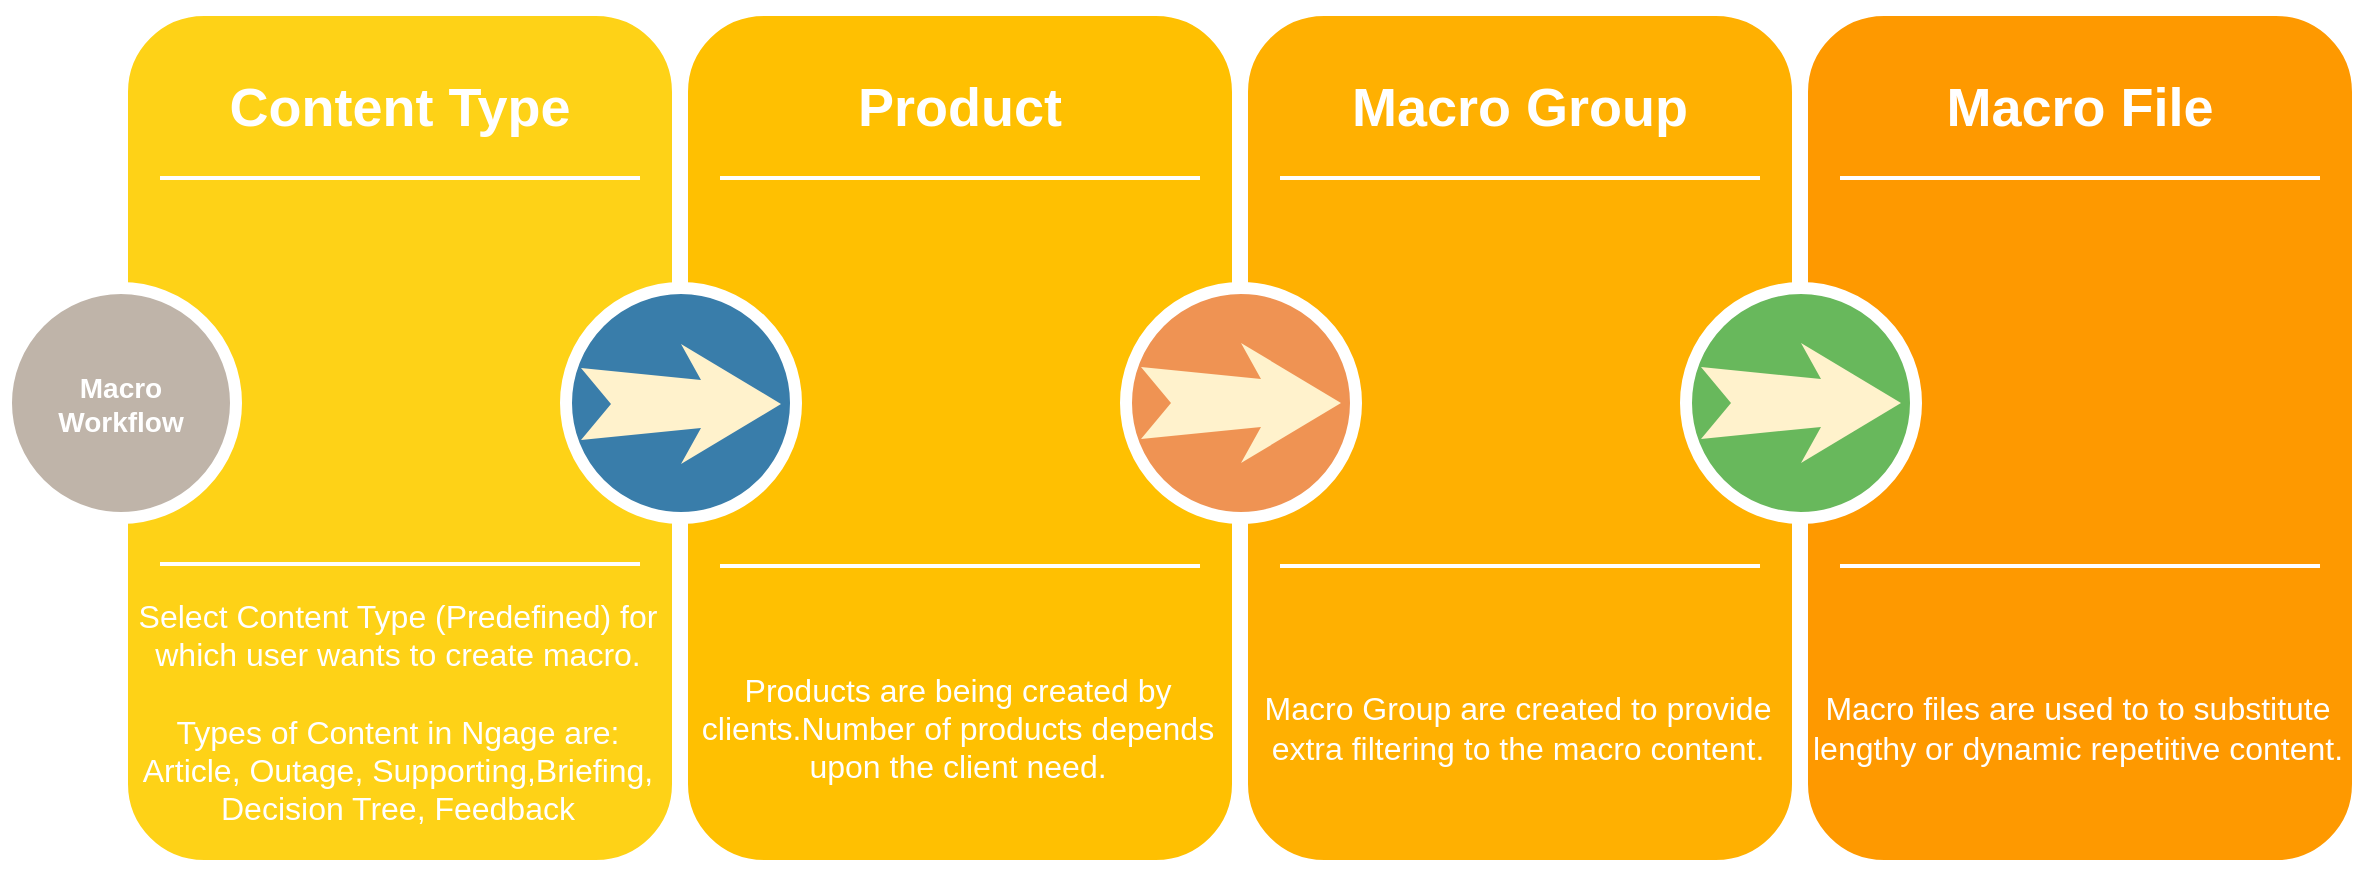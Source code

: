 <mxfile version="12.6.1" type="github" pages="5">
  <diagram name="Page-1" id="12e1b939-464a-85fe-373e-61e167be1490">
    <mxGraphModel dx="2776" dy="1258" grid="1" gridSize="10" guides="1" tooltips="1" connect="1" arrows="1" fold="1" page="1" pageScale="1.5" pageWidth="100" pageHeight="100" background="#ffffff" math="0" shadow="0">
      <root>
        <mxCell id="0"/>
        <mxCell id="1" parent="0"/>
        <mxCell id="60da8b9f42644d3a-2" value="" style="whiteSpace=wrap;html=1;rounded=1;shadow=0;strokeWidth=8;fontSize=20;align=center;fillColor=#FED217;strokeColor=#FFFFFF;" parent="1" vertex="1">
          <mxGeometry x="316" y="405" width="280" height="430" as="geometry"/>
        </mxCell>
        <mxCell id="60da8b9f42644d3a-3" value="Content Type" style="text;html=1;strokeColor=none;fillColor=none;align=center;verticalAlign=middle;whiteSpace=wrap;rounded=0;shadow=0;fontSize=27;fontColor=#FFFFFF;fontStyle=1" parent="1" vertex="1">
          <mxGeometry x="316" y="425" width="280" height="60" as="geometry"/>
        </mxCell>
        <mxCell id="60da8b9f42644d3a-4" value="&lt;div style=&quot;font-size: 16px&quot;&gt;&lt;font style=&quot;font-size: 16px&quot;&gt;Select Content Type (Predefined) for&lt;/font&gt;&lt;/div&gt;&lt;div style=&quot;font-size: 16px&quot;&gt;&lt;font style=&quot;font-size: 16px&quot;&gt; which user wants to create macro.&lt;/font&gt;&lt;/div&gt;&lt;div style=&quot;font-size: 16px&quot;&gt;&lt;font style=&quot;font-size: 16px&quot;&gt;&lt;br&gt;&lt;/font&gt;&lt;/div&gt;&lt;div style=&quot;font-size: 16px&quot;&gt;&lt;font style=&quot;font-size: 16px&quot;&gt;Types of Content in Ngage are:&lt;br&gt;&lt;/font&gt;&lt;/div&gt;&lt;div style=&quot;font-size: 16px&quot;&gt;&lt;font style=&quot;font-size: 16px&quot;&gt;Article, Outage, Supporting,Briefing, Decision Tree, Feedback&lt;br&gt;&lt;/font&gt; &lt;/div&gt;" style="text;html=1;strokeColor=none;fillColor=none;align=center;verticalAlign=middle;whiteSpace=wrap;rounded=0;shadow=0;fontSize=14;fontColor=#FFFFFF;" parent="1" vertex="1">
          <mxGeometry x="320" y="684" width="270" height="146" as="geometry"/>
        </mxCell>
        <mxCell id="60da8b9f42644d3a-6" value="" style="line;strokeWidth=2;html=1;rounded=0;shadow=0;fontSize=27;align=center;fillColor=none;strokeColor=#FFFFFF;" parent="1" vertex="1">
          <mxGeometry x="336" y="485" width="240" height="10" as="geometry"/>
        </mxCell>
        <mxCell id="60da8b9f42644d3a-7" value="" style="line;strokeWidth=2;html=1;rounded=0;shadow=0;fontSize=27;align=center;fillColor=none;strokeColor=#FFFFFF;" parent="1" vertex="1">
          <mxGeometry x="336" y="678" width="240" height="10" as="geometry"/>
        </mxCell>
        <mxCell id="60da8b9f42644d3a-8" value="&lt;div&gt;&lt;b&gt;Macro&lt;/b&gt;&lt;/div&gt;&lt;div&gt;&lt;b&gt;Workflow&lt;br&gt;&lt;/b&gt;&lt;/div&gt;" style="ellipse;whiteSpace=wrap;html=1;rounded=0;shadow=0;strokeWidth=6;fontSize=14;align=center;fillColor=#BFB4A9;strokeColor=#FFFFFF;fontColor=#FFFFFF;" parent="1" vertex="1">
          <mxGeometry x="259" y="545" width="115" height="115" as="geometry"/>
        </mxCell>
        <mxCell id="60da8b9f42644d3a-17" value="" style="whiteSpace=wrap;html=1;rounded=1;shadow=0;strokeWidth=8;fontSize=20;align=center;fillColor=#FFC001;strokeColor=#FFFFFF;" parent="1" vertex="1">
          <mxGeometry x="596" y="405" width="280" height="430" as="geometry"/>
        </mxCell>
        <mxCell id="60da8b9f42644d3a-18" value="Product" style="text;html=1;strokeColor=none;fillColor=none;align=center;verticalAlign=middle;whiteSpace=wrap;rounded=0;shadow=0;fontSize=27;fontColor=#FFFFFF;fontStyle=1" parent="1" vertex="1">
          <mxGeometry x="596" y="425" width="280" height="60" as="geometry"/>
        </mxCell>
        <mxCell id="60da8b9f42644d3a-19" value="&lt;div style=&quot;font-size: 16px&quot;&gt;&lt;font style=&quot;font-size: 16px&quot;&gt;Products are being created by clients.Number of products depends upon the client need.&lt;br&gt;&lt;/font&gt;&lt;/div&gt;" style="text;html=1;strokeColor=none;fillColor=none;align=center;verticalAlign=middle;whiteSpace=wrap;rounded=0;shadow=0;fontSize=14;fontColor=#FFFFFF;" parent="1" vertex="1">
          <mxGeometry x="600" y="699" width="270" height="131" as="geometry"/>
        </mxCell>
        <mxCell id="60da8b9f42644d3a-20" value="" style="line;strokeWidth=2;html=1;rounded=0;shadow=0;fontSize=27;align=center;fillColor=none;strokeColor=#FFFFFF;" parent="1" vertex="1">
          <mxGeometry x="616" y="485" width="240" height="10" as="geometry"/>
        </mxCell>
        <mxCell id="60da8b9f42644d3a-21" value="" style="line;strokeWidth=2;html=1;rounded=0;shadow=0;fontSize=27;align=center;fillColor=none;strokeColor=#FFFFFF;" parent="1" vertex="1">
          <mxGeometry x="616" y="679" width="240" height="10" as="geometry"/>
        </mxCell>
        <mxCell id="60da8b9f42644d3a-22" value="VISITORS" style="ellipse;whiteSpace=wrap;html=1;rounded=0;shadow=0;strokeWidth=6;fontSize=14;align=center;fillColor=#397DAA;strokeColor=#FFFFFF;fontColor=#FFFFFF;" parent="1" vertex="1">
          <mxGeometry x="539" y="545" width="115" height="115" as="geometry"/>
        </mxCell>
        <mxCell id="60da8b9f42644d3a-24" value="" style="whiteSpace=wrap;html=1;rounded=1;shadow=0;strokeWidth=8;fontSize=20;align=center;fillColor=#FFB001;strokeColor=#FFFFFF;" parent="1" vertex="1">
          <mxGeometry x="876" y="405" width="280" height="430" as="geometry"/>
        </mxCell>
        <mxCell id="60da8b9f42644d3a-25" value="Macro Group" style="text;html=1;strokeColor=none;fillColor=none;align=center;verticalAlign=middle;whiteSpace=wrap;rounded=0;shadow=0;fontSize=27;fontColor=#FFFFFF;fontStyle=1" parent="1" vertex="1">
          <mxGeometry x="876" y="425" width="280" height="60" as="geometry"/>
        </mxCell>
        <mxCell id="60da8b9f42644d3a-26" value="&lt;font style=&quot;font-size: 16px&quot;&gt;Macro Group are created to provide extra filtering to the macro content. &lt;/font&gt;" style="text;html=1;strokeColor=none;fillColor=none;align=center;verticalAlign=middle;whiteSpace=wrap;rounded=0;shadow=0;fontSize=14;fontColor=#FFFFFF;" parent="1" vertex="1">
          <mxGeometry x="880" y="699" width="270" height="131" as="geometry"/>
        </mxCell>
        <mxCell id="60da8b9f42644d3a-27" value="" style="line;strokeWidth=2;html=1;rounded=0;shadow=0;fontSize=27;align=center;fillColor=none;strokeColor=#FFFFFF;" parent="1" vertex="1">
          <mxGeometry x="896" y="485" width="240" height="10" as="geometry"/>
        </mxCell>
        <mxCell id="60da8b9f42644d3a-28" value="" style="line;strokeWidth=2;html=1;rounded=0;shadow=0;fontSize=27;align=center;fillColor=none;strokeColor=#FFFFFF;" parent="1" vertex="1">
          <mxGeometry x="896" y="679" width="240" height="10" as="geometry"/>
        </mxCell>
        <mxCell id="60da8b9f42644d3a-29" value="" style="ellipse;whiteSpace=wrap;html=1;rounded=0;shadow=0;strokeWidth=6;fontSize=14;align=center;fillColor=#EF9353;strokeColor=#FFFFFF;fontColor=#FFFFFF;" parent="1" vertex="1">
          <mxGeometry x="819" y="545" width="115" height="115" as="geometry"/>
        </mxCell>
        <mxCell id="60da8b9f42644d3a-31" value="" style="whiteSpace=wrap;html=1;rounded=1;shadow=0;strokeWidth=8;fontSize=20;align=center;fillColor=#FE9900;strokeColor=#FFFFFF;" parent="1" vertex="1">
          <mxGeometry x="1156" y="405" width="280" height="430" as="geometry"/>
        </mxCell>
        <mxCell id="60da8b9f42644d3a-32" value="Macro File" style="text;html=1;strokeColor=none;fillColor=none;align=center;verticalAlign=middle;whiteSpace=wrap;rounded=0;shadow=0;fontSize=27;fontColor=#FFFFFF;fontStyle=1" parent="1" vertex="1">
          <mxGeometry x="1156" y="425" width="280" height="60" as="geometry"/>
        </mxCell>
        <mxCell id="60da8b9f42644d3a-33" value="&lt;div style=&quot;font-size: 16px&quot;&gt;&lt;font style=&quot;font-size: 16px&quot;&gt;Macro files are used to &lt;span&gt;to substitute &lt;br&gt;&lt;/span&gt;&lt;/font&gt;&lt;/div&gt;&lt;div style=&quot;font-size: 16px&quot;&gt;&lt;font style=&quot;font-size: 16px&quot;&gt;&lt;span&gt;lengthy or dynamic repetitive content. &lt;/span&gt;&lt;/font&gt;&lt;/div&gt;" style="text;html=1;strokeColor=none;fillColor=none;align=center;verticalAlign=middle;whiteSpace=wrap;rounded=0;shadow=0;fontSize=14;fontColor=#FFFFFF;" parent="1" vertex="1">
          <mxGeometry x="1160" y="699" width="270" height="131" as="geometry"/>
        </mxCell>
        <mxCell id="60da8b9f42644d3a-34" value="" style="line;strokeWidth=2;html=1;rounded=0;shadow=0;fontSize=27;align=center;fillColor=none;strokeColor=#FFFFFF;" parent="1" vertex="1">
          <mxGeometry x="1176" y="485" width="240" height="10" as="geometry"/>
        </mxCell>
        <mxCell id="60da8b9f42644d3a-35" value="" style="line;strokeWidth=2;html=1;rounded=0;shadow=0;fontSize=27;align=center;fillColor=none;strokeColor=#FFFFFF;" parent="1" vertex="1">
          <mxGeometry x="1176" y="679" width="240" height="10" as="geometry"/>
        </mxCell>
        <mxCell id="60da8b9f42644d3a-36" value="" style="ellipse;whiteSpace=wrap;html=1;rounded=0;shadow=0;strokeWidth=6;fontSize=14;align=center;fillColor=#68B85C;strokeColor=#FFFFFF;fontColor=#FFFFFF;" parent="1" vertex="1">
          <mxGeometry x="1099" y="545" width="115" height="115" as="geometry"/>
        </mxCell>
        <mxCell id="60da8b9f42644d3a-9" value="" style="html=1;shadow=0;dashed=0;align=center;verticalAlign=middle;shape=mxgraph.arrows2.stylisedArrow;dy=0.6;dx=40;notch=15;feather=0.4;rounded=0;strokeWidth=1;fontSize=27;strokeColor=none;fillColor=#fff2cc;" parent="1" vertex="1">
          <mxGeometry x="546.5" y="573" width="100" height="60" as="geometry"/>
        </mxCell>
        <mxCell id="60da8b9f42644d3a-30" value="" style="html=1;shadow=0;dashed=0;align=center;verticalAlign=middle;shape=mxgraph.arrows2.stylisedArrow;dy=0.6;dx=40;notch=15;feather=0.4;rounded=0;strokeWidth=1;fontSize=27;strokeColor=none;fillColor=#fff2cc;" parent="1" vertex="1">
          <mxGeometry x="1106.5" y="572.5" width="100" height="60" as="geometry"/>
        </mxCell>
        <mxCell id="60da8b9f42644d3a-23" value="" style="html=1;shadow=0;dashed=0;align=center;verticalAlign=middle;shape=mxgraph.arrows2.stylisedArrow;dy=0.6;dx=40;notch=15;feather=0.4;rounded=0;strokeWidth=1;fontSize=27;strokeColor=none;fillColor=#fff2cc;" parent="1" vertex="1">
          <mxGeometry x="826.5" y="572.5" width="100" height="60" as="geometry"/>
        </mxCell>
      </root>
    </mxGraphModel>
  </diagram>
  <diagram id="US4jIIFVJt1bGMAB0jZH" name="Page-2">
    <mxGraphModel dx="1207" dy="479" grid="1" gridSize="10" guides="1" tooltips="1" connect="1" arrows="1" fold="1" page="1" pageScale="1" pageWidth="1" pageHeight="300" math="0" shadow="0">
      <root>
        <mxCell id="7qbhlRyffv-hR85xX0PF-0"/>
        <mxCell id="7qbhlRyffv-hR85xX0PF-1" parent="7qbhlRyffv-hR85xX0PF-0"/>
        <mxCell id="7qbhlRyffv-hR85xX0PF-2" value="" style="whiteSpace=wrap;html=1;rounded=1;shadow=0;strokeWidth=8;fontSize=20;align=center;fillColor=#FED217;strokeColor=#FFFFFF;" vertex="1" parent="7qbhlRyffv-hR85xX0PF-1">
          <mxGeometry x="316" y="405" width="280" height="430" as="geometry"/>
        </mxCell>
        <mxCell id="7qbhlRyffv-hR85xX0PF-3" value="Content Type" style="text;html=1;strokeColor=none;fillColor=none;align=center;verticalAlign=middle;whiteSpace=wrap;rounded=0;shadow=0;fontSize=27;fontColor=#FFFFFF;fontStyle=1" vertex="1" parent="7qbhlRyffv-hR85xX0PF-1">
          <mxGeometry x="316" y="425" width="280" height="60" as="geometry"/>
        </mxCell>
        <mxCell id="7qbhlRyffv-hR85xX0PF-4" value="&lt;div style=&quot;font-size: 16px&quot;&gt;&lt;font style=&quot;font-size: 16px&quot;&gt;Select Content Type (Predefined) for&lt;/font&gt;&lt;/div&gt;&lt;div style=&quot;font-size: 16px&quot;&gt;&lt;font style=&quot;font-size: 16px&quot;&gt; which user wants to create macro.&lt;/font&gt;&lt;/div&gt;&lt;div style=&quot;font-size: 16px&quot;&gt;&lt;font style=&quot;font-size: 16px&quot;&gt;&lt;br&gt;&lt;/font&gt;&lt;/div&gt;&lt;div style=&quot;font-size: 16px&quot;&gt;&lt;font style=&quot;font-size: 16px&quot;&gt;Types of Content in Ngage are:&lt;br&gt;&lt;/font&gt;&lt;/div&gt;&lt;div style=&quot;font-size: 16px&quot;&gt;&lt;font style=&quot;font-size: 16px&quot;&gt;Article, Outage, Supporting,Briefing, Decision Tree, Feedback&lt;br&gt;&lt;/font&gt; &lt;/div&gt;" style="text;html=1;strokeColor=none;fillColor=none;align=center;verticalAlign=middle;whiteSpace=wrap;rounded=0;shadow=0;fontSize=14;fontColor=#FFFFFF;" vertex="1" parent="7qbhlRyffv-hR85xX0PF-1">
          <mxGeometry x="320" y="684" width="270" height="146" as="geometry"/>
        </mxCell>
        <mxCell id="7qbhlRyffv-hR85xX0PF-5" value="" style="line;strokeWidth=2;html=1;rounded=0;shadow=0;fontSize=27;align=center;fillColor=none;strokeColor=#FFFFFF;" vertex="1" parent="7qbhlRyffv-hR85xX0PF-1">
          <mxGeometry x="336" y="485" width="240" height="10" as="geometry"/>
        </mxCell>
        <mxCell id="7qbhlRyffv-hR85xX0PF-6" value="" style="line;strokeWidth=2;html=1;rounded=0;shadow=0;fontSize=27;align=center;fillColor=none;strokeColor=#FFFFFF;" vertex="1" parent="7qbhlRyffv-hR85xX0PF-1">
          <mxGeometry x="336" y="678" width="240" height="10" as="geometry"/>
        </mxCell>
        <mxCell id="7qbhlRyffv-hR85xX0PF-7" value="&lt;div&gt;&lt;b&gt;Macro&lt;/b&gt;&lt;/div&gt;&lt;div&gt;&lt;b&gt;Workflow&lt;br&gt;&lt;/b&gt;&lt;/div&gt;" style="ellipse;whiteSpace=wrap;html=1;rounded=0;shadow=0;strokeWidth=6;fontSize=14;align=center;fillColor=#BFB4A9;strokeColor=#FFFFFF;fontColor=#FFFFFF;" vertex="1" parent="7qbhlRyffv-hR85xX0PF-1">
          <mxGeometry x="259" y="545" width="115" height="115" as="geometry"/>
        </mxCell>
        <mxCell id="7qbhlRyffv-hR85xX0PF-8" value="" style="whiteSpace=wrap;html=1;rounded=1;shadow=0;strokeWidth=8;fontSize=20;align=center;fillColor=#FFC001;strokeColor=#FFFFFF;" vertex="1" parent="7qbhlRyffv-hR85xX0PF-1">
          <mxGeometry x="596" y="405" width="280" height="430" as="geometry"/>
        </mxCell>
        <mxCell id="7qbhlRyffv-hR85xX0PF-9" value="Product" style="text;html=1;strokeColor=none;fillColor=none;align=center;verticalAlign=middle;whiteSpace=wrap;rounded=0;shadow=0;fontSize=27;fontColor=#FFFFFF;fontStyle=1" vertex="1" parent="7qbhlRyffv-hR85xX0PF-1">
          <mxGeometry x="596" y="425" width="280" height="60" as="geometry"/>
        </mxCell>
        <mxCell id="7qbhlRyffv-hR85xX0PF-10" value="&lt;div style=&quot;font-size: 16px&quot;&gt;&lt;font style=&quot;font-size: 16px&quot;&gt;Products are being created by clients.Number of products depends upon the client need.&lt;br&gt;&lt;/font&gt;&lt;/div&gt;" style="text;html=1;strokeColor=none;fillColor=none;align=center;verticalAlign=middle;whiteSpace=wrap;rounded=0;shadow=0;fontSize=14;fontColor=#FFFFFF;" vertex="1" parent="7qbhlRyffv-hR85xX0PF-1">
          <mxGeometry x="600" y="699" width="270" height="131" as="geometry"/>
        </mxCell>
        <mxCell id="7qbhlRyffv-hR85xX0PF-11" value="" style="line;strokeWidth=2;html=1;rounded=0;shadow=0;fontSize=27;align=center;fillColor=none;strokeColor=#FFFFFF;" vertex="1" parent="7qbhlRyffv-hR85xX0PF-1">
          <mxGeometry x="616" y="485" width="240" height="10" as="geometry"/>
        </mxCell>
        <mxCell id="7qbhlRyffv-hR85xX0PF-12" value="" style="line;strokeWidth=2;html=1;rounded=0;shadow=0;fontSize=27;align=center;fillColor=none;strokeColor=#FFFFFF;" vertex="1" parent="7qbhlRyffv-hR85xX0PF-1">
          <mxGeometry x="616" y="679" width="240" height="10" as="geometry"/>
        </mxCell>
        <mxCell id="7qbhlRyffv-hR85xX0PF-13" value="VISITORS" style="ellipse;whiteSpace=wrap;html=1;rounded=0;shadow=0;strokeWidth=6;fontSize=14;align=center;fillColor=#397DAA;strokeColor=#FFFFFF;fontColor=#FFFFFF;" vertex="1" parent="7qbhlRyffv-hR85xX0PF-1">
          <mxGeometry x="539" y="545" width="115" height="115" as="geometry"/>
        </mxCell>
        <mxCell id="7qbhlRyffv-hR85xX0PF-14" value="" style="whiteSpace=wrap;html=1;rounded=1;shadow=0;strokeWidth=8;fontSize=20;align=center;fillColor=#FFB001;strokeColor=#FFFFFF;" vertex="1" parent="7qbhlRyffv-hR85xX0PF-1">
          <mxGeometry x="876" y="405" width="280" height="430" as="geometry"/>
        </mxCell>
        <mxCell id="7qbhlRyffv-hR85xX0PF-15" value="Group" style="text;html=1;strokeColor=none;fillColor=none;align=center;verticalAlign=middle;whiteSpace=wrap;rounded=0;shadow=0;fontSize=27;fontColor=#FFFFFF;fontStyle=1" vertex="1" parent="7qbhlRyffv-hR85xX0PF-1">
          <mxGeometry x="876" y="425" width="280" height="60" as="geometry"/>
        </mxCell>
        <mxCell id="7qbhlRyffv-hR85xX0PF-16" value="&lt;font style=&quot;font-size: 16px&quot;&gt;Group are created to provide extra filtering to the macro content. &lt;/font&gt;" style="text;html=1;strokeColor=none;fillColor=none;align=center;verticalAlign=middle;whiteSpace=wrap;rounded=0;shadow=0;fontSize=14;fontColor=#FFFFFF;" vertex="1" parent="7qbhlRyffv-hR85xX0PF-1">
          <mxGeometry x="880" y="699" width="270" height="131" as="geometry"/>
        </mxCell>
        <mxCell id="7qbhlRyffv-hR85xX0PF-17" value="" style="line;strokeWidth=2;html=1;rounded=0;shadow=0;fontSize=27;align=center;fillColor=none;strokeColor=#FFFFFF;" vertex="1" parent="7qbhlRyffv-hR85xX0PF-1">
          <mxGeometry x="896" y="485" width="240" height="10" as="geometry"/>
        </mxCell>
        <mxCell id="7qbhlRyffv-hR85xX0PF-18" value="" style="line;strokeWidth=2;html=1;rounded=0;shadow=0;fontSize=27;align=center;fillColor=none;strokeColor=#FFFFFF;" vertex="1" parent="7qbhlRyffv-hR85xX0PF-1">
          <mxGeometry x="896" y="679" width="240" height="10" as="geometry"/>
        </mxCell>
        <mxCell id="7qbhlRyffv-hR85xX0PF-19" value="" style="ellipse;whiteSpace=wrap;html=1;rounded=0;shadow=0;strokeWidth=6;fontSize=14;align=center;fillColor=#EF9353;strokeColor=#FFFFFF;fontColor=#FFFFFF;" vertex="1" parent="7qbhlRyffv-hR85xX0PF-1">
          <mxGeometry x="819" y="545" width="115" height="115" as="geometry"/>
        </mxCell>
        <mxCell id="7qbhlRyffv-hR85xX0PF-26" value="" style="html=1;shadow=0;dashed=0;align=center;verticalAlign=middle;shape=mxgraph.arrows2.stylisedArrow;dy=0.6;dx=40;notch=15;feather=0.4;rounded=0;strokeWidth=1;fontSize=27;strokeColor=none;fillColor=#fff2cc;" vertex="1" parent="7qbhlRyffv-hR85xX0PF-1">
          <mxGeometry x="546.5" y="573" width="100" height="60" as="geometry"/>
        </mxCell>
        <mxCell id="7qbhlRyffv-hR85xX0PF-28" value="" style="html=1;shadow=0;dashed=0;align=center;verticalAlign=middle;shape=mxgraph.arrows2.stylisedArrow;dy=0.6;dx=40;notch=15;feather=0.4;rounded=0;strokeWidth=1;fontSize=27;strokeColor=none;fillColor=#fff2cc;" vertex="1" parent="7qbhlRyffv-hR85xX0PF-1">
          <mxGeometry x="826.5" y="572.5" width="100" height="60" as="geometry"/>
        </mxCell>
        <mxCell id="7qbhlRyffv-hR85xX0PF-29" value="&lt;font style=&quot;font-size: 22px&quot;&gt;Select&lt;/font&gt;" style="text;html=1;strokeColor=none;fillColor=none;align=center;verticalAlign=middle;whiteSpace=wrap;rounded=0;shadow=0;fontSize=27;fontColor=#FFFFFF;fontStyle=1" vertex="1" parent="7qbhlRyffv-hR85xX0PF-1">
          <mxGeometry x="320" y="572.5" width="270" height="60" as="geometry"/>
        </mxCell>
        <mxCell id="7qbhlRyffv-hR85xX0PF-30" value="&lt;font style=&quot;font-size: 22px&quot;&gt;Select&lt;/font&gt;" style="text;html=1;strokeColor=none;fillColor=none;align=center;verticalAlign=middle;whiteSpace=wrap;rounded=0;shadow=0;fontSize=27;fontColor=#FFFFFF;fontStyle=1" vertex="1" parent="7qbhlRyffv-hR85xX0PF-1">
          <mxGeometry x="600" y="572.5" width="270" height="60" as="geometry"/>
        </mxCell>
        <mxCell id="7qbhlRyffv-hR85xX0PF-31" value="&lt;font style=&quot;font-size: 22px&quot;&gt;Create&lt;/font&gt;" style="text;html=1;strokeColor=none;fillColor=none;align=center;verticalAlign=middle;whiteSpace=wrap;rounded=0;shadow=0;fontSize=27;fontColor=#FFFFFF;fontStyle=1" vertex="1" parent="7qbhlRyffv-hR85xX0PF-1">
          <mxGeometry x="880" y="572.5" width="270" height="60" as="geometry"/>
        </mxCell>
      </root>
    </mxGraphModel>
  </diagram>
  <diagram id="3ClSd8QK7QS3gynr2GRV" name="Page-3">
    <mxGraphModel dx="2238" dy="898" grid="1" gridSize="10" guides="1" tooltips="1" connect="1" arrows="1" fold="1" page="1" pageScale="1" pageWidth="100" pageHeight="100" math="0" shadow="0">
      <root>
        <mxCell id="kJ20MsB0lf4bFcf4iO8i-0"/>
        <mxCell id="kJ20MsB0lf4bFcf4iO8i-1" parent="kJ20MsB0lf4bFcf4iO8i-0"/>
        <mxCell id="kJ20MsB0lf4bFcf4iO8i-2" value="" style="whiteSpace=wrap;html=1;rounded=1;shadow=0;strokeWidth=8;fontSize=20;align=center;fillColor=#f97979;strokeColor=#FFFFFF;" vertex="1" parent="kJ20MsB0lf4bFcf4iO8i-1">
          <mxGeometry x="310" y="435" width="280" height="430" as="geometry"/>
        </mxCell>
        <mxCell id="kJ20MsB0lf4bFcf4iO8i-3" value="Content Type" style="text;html=1;strokeColor=none;fillColor=none;align=center;verticalAlign=middle;whiteSpace=wrap;rounded=0;shadow=0;fontSize=27;fontColor=#FFFFFF;fontStyle=1" vertex="1" parent="kJ20MsB0lf4bFcf4iO8i-1">
          <mxGeometry x="310" y="455" width="280" height="60" as="geometry"/>
        </mxCell>
        <mxCell id="kJ20MsB0lf4bFcf4iO8i-4" value="&lt;div style=&quot;font-size: 16px&quot;&gt;&lt;font style=&quot;font-size: 16px&quot;&gt;Select Content Type (Predefined) for&lt;/font&gt;&lt;/div&gt;&lt;div style=&quot;font-size: 16px&quot;&gt;&lt;font style=&quot;font-size: 16px&quot;&gt; which user wants to create macro.&lt;/font&gt;&lt;/div&gt;&lt;div style=&quot;font-size: 16px&quot;&gt;&lt;font style=&quot;font-size: 16px&quot;&gt;&lt;br&gt;&lt;/font&gt;&lt;/div&gt;&lt;div style=&quot;font-size: 16px&quot;&gt;&lt;font style=&quot;font-size: 16px&quot;&gt;Types of Content in Ngage are:&lt;br&gt;&lt;/font&gt;&lt;/div&gt;&lt;div style=&quot;font-size: 16px&quot;&gt;&lt;font style=&quot;font-size: 16px&quot;&gt;Article, Outage, Supporting,Briefing, Decision Tree, Feedback&lt;br&gt;&lt;/font&gt; &lt;/div&gt;" style="text;html=1;strokeColor=none;fillColor=none;align=center;verticalAlign=middle;whiteSpace=wrap;rounded=0;shadow=0;fontSize=14;fontColor=#FFFFFF;" vertex="1" parent="kJ20MsB0lf4bFcf4iO8i-1">
          <mxGeometry x="314" y="714" width="270" height="146" as="geometry"/>
        </mxCell>
        <mxCell id="kJ20MsB0lf4bFcf4iO8i-5" value="" style="line;strokeWidth=2;html=1;rounded=0;shadow=0;fontSize=27;align=center;fillColor=none;strokeColor=#FFFFFF;" vertex="1" parent="kJ20MsB0lf4bFcf4iO8i-1">
          <mxGeometry x="330" y="515" width="240" height="10" as="geometry"/>
        </mxCell>
        <mxCell id="kJ20MsB0lf4bFcf4iO8i-6" value="" style="line;strokeWidth=2;html=1;rounded=0;shadow=0;fontSize=27;align=center;fillColor=none;strokeColor=#FFFFFF;" vertex="1" parent="kJ20MsB0lf4bFcf4iO8i-1">
          <mxGeometry x="330" y="708" width="240" height="10" as="geometry"/>
        </mxCell>
        <mxCell id="kJ20MsB0lf4bFcf4iO8i-7" value="&lt;div&gt;&lt;b&gt;Macro&lt;/b&gt;&lt;/div&gt;&lt;div&gt;&lt;b&gt;Workflow&lt;br&gt;&lt;/b&gt;&lt;/div&gt;" style="ellipse;whiteSpace=wrap;html=1;rounded=0;shadow=0;strokeWidth=6;fontSize=14;align=center;fillColor=#BFB4A9;strokeColor=#FFFFFF;fontColor=#FFFFFF;" vertex="1" parent="kJ20MsB0lf4bFcf4iO8i-1">
          <mxGeometry x="253" y="575" width="115" height="115" as="geometry"/>
        </mxCell>
        <mxCell id="kJ20MsB0lf4bFcf4iO8i-8" value="" style="whiteSpace=wrap;html=1;rounded=1;shadow=0;strokeWidth=8;fontSize=20;align=center;fillColor=#f6e268;strokeColor=#FFFFFF;" vertex="1" parent="kJ20MsB0lf4bFcf4iO8i-1">
          <mxGeometry x="590" y="435" width="280" height="430" as="geometry"/>
        </mxCell>
        <mxCell id="kJ20MsB0lf4bFcf4iO8i-9" value="Product" style="text;html=1;strokeColor=none;fillColor=none;align=center;verticalAlign=middle;whiteSpace=wrap;rounded=0;shadow=0;fontSize=27;fontColor=#FFFFFF;fontStyle=1" vertex="1" parent="kJ20MsB0lf4bFcf4iO8i-1">
          <mxGeometry x="590" y="455" width="280" height="60" as="geometry"/>
        </mxCell>
        <mxCell id="kJ20MsB0lf4bFcf4iO8i-10" value="&lt;div style=&quot;font-size: 16px&quot;&gt;&lt;font style=&quot;font-size: 16px&quot;&gt;Products are being created by clients.Number of products depends upon the client need.&lt;br&gt;&lt;/font&gt;&lt;/div&gt;" style="text;html=1;strokeColor=none;fillColor=none;align=center;verticalAlign=middle;whiteSpace=wrap;rounded=0;shadow=0;fontSize=14;fontColor=#FFFFFF;" vertex="1" parent="kJ20MsB0lf4bFcf4iO8i-1">
          <mxGeometry x="594" y="729" width="270" height="131" as="geometry"/>
        </mxCell>
        <mxCell id="kJ20MsB0lf4bFcf4iO8i-11" value="" style="line;strokeWidth=2;html=1;rounded=0;shadow=0;fontSize=27;align=center;fillColor=none;strokeColor=#FFFFFF;" vertex="1" parent="kJ20MsB0lf4bFcf4iO8i-1">
          <mxGeometry x="610" y="515" width="240" height="10" as="geometry"/>
        </mxCell>
        <mxCell id="kJ20MsB0lf4bFcf4iO8i-12" value="" style="line;strokeWidth=2;html=1;rounded=0;shadow=0;fontSize=27;align=center;fillColor=none;strokeColor=#FFFFFF;" vertex="1" parent="kJ20MsB0lf4bFcf4iO8i-1">
          <mxGeometry x="610" y="709" width="240" height="10" as="geometry"/>
        </mxCell>
        <mxCell id="kJ20MsB0lf4bFcf4iO8i-13" value="VISITORS" style="ellipse;whiteSpace=wrap;html=1;rounded=0;shadow=0;strokeWidth=6;fontSize=14;align=center;fillColor=#397DAA;strokeColor=#FFFFFF;fontColor=#FFFFFF;" vertex="1" parent="kJ20MsB0lf4bFcf4iO8i-1">
          <mxGeometry x="533" y="575" width="115" height="115" as="geometry"/>
        </mxCell>
        <mxCell id="kJ20MsB0lf4bFcf4iO8i-14" value="" style="whiteSpace=wrap;html=1;rounded=1;shadow=0;strokeWidth=8;fontSize=20;align=center;fillColor=#c1eccf;strokeColor=#FFFFFF;" vertex="1" parent="kJ20MsB0lf4bFcf4iO8i-1">
          <mxGeometry x="870" y="435" width="280" height="430" as="geometry"/>
        </mxCell>
        <mxCell id="kJ20MsB0lf4bFcf4iO8i-15" value="Macro Group" style="text;html=1;strokeColor=none;fillColor=none;align=center;verticalAlign=middle;whiteSpace=wrap;rounded=0;shadow=0;fontSize=27;fontColor=#FFFFFF;fontStyle=1" vertex="1" parent="kJ20MsB0lf4bFcf4iO8i-1">
          <mxGeometry x="870" y="455" width="280" height="60" as="geometry"/>
        </mxCell>
        <mxCell id="kJ20MsB0lf4bFcf4iO8i-16" value="&lt;font style=&quot;font-size: 16px&quot;&gt;Macro Group are created to provide extra filtering to the macro content. &lt;/font&gt;" style="text;html=1;strokeColor=none;fillColor=none;align=center;verticalAlign=middle;whiteSpace=wrap;rounded=0;shadow=0;fontSize=14;fontColor=#FFFFFF;" vertex="1" parent="kJ20MsB0lf4bFcf4iO8i-1">
          <mxGeometry x="874" y="729" width="270" height="131" as="geometry"/>
        </mxCell>
        <mxCell id="kJ20MsB0lf4bFcf4iO8i-17" value="" style="line;strokeWidth=2;html=1;rounded=0;shadow=0;fontSize=27;align=center;fillColor=none;strokeColor=#FFFFFF;" vertex="1" parent="kJ20MsB0lf4bFcf4iO8i-1">
          <mxGeometry x="890" y="515" width="240" height="10" as="geometry"/>
        </mxCell>
        <mxCell id="kJ20MsB0lf4bFcf4iO8i-18" value="" style="line;strokeWidth=2;html=1;rounded=0;shadow=0;fontSize=27;align=center;fillColor=none;strokeColor=#FFFFFF;" vertex="1" parent="kJ20MsB0lf4bFcf4iO8i-1">
          <mxGeometry x="890" y="709" width="240" height="10" as="geometry"/>
        </mxCell>
        <mxCell id="kJ20MsB0lf4bFcf4iO8i-19" value="" style="ellipse;whiteSpace=wrap;html=1;rounded=0;shadow=0;strokeWidth=6;fontSize=14;align=center;fillColor=#EF9353;strokeColor=#FFFFFF;fontColor=#FFFFFF;" vertex="1" parent="kJ20MsB0lf4bFcf4iO8i-1">
          <mxGeometry x="813" y="575" width="115" height="115" as="geometry"/>
        </mxCell>
        <mxCell id="kJ20MsB0lf4bFcf4iO8i-20" value="" style="whiteSpace=wrap;html=1;rounded=1;shadow=0;strokeWidth=8;fontSize=20;align=center;fillColor=#dfc8ea;strokeColor=#FFFFFF;" vertex="1" parent="kJ20MsB0lf4bFcf4iO8i-1">
          <mxGeometry x="1150" y="435" width="280" height="430" as="geometry"/>
        </mxCell>
        <mxCell id="kJ20MsB0lf4bFcf4iO8i-21" value="Macro File" style="text;html=1;strokeColor=none;fillColor=none;align=center;verticalAlign=middle;whiteSpace=wrap;rounded=0;shadow=0;fontSize=27;fontColor=#FFFFFF;fontStyle=1" vertex="1" parent="kJ20MsB0lf4bFcf4iO8i-1">
          <mxGeometry x="1150" y="455" width="280" height="60" as="geometry"/>
        </mxCell>
        <mxCell id="kJ20MsB0lf4bFcf4iO8i-22" value="&lt;div style=&quot;font-size: 16px&quot;&gt;&lt;font style=&quot;font-size: 16px&quot;&gt;Macro files are used to &lt;span&gt;to substitute &lt;br&gt;&lt;/span&gt;&lt;/font&gt;&lt;/div&gt;&lt;div style=&quot;font-size: 16px&quot;&gt;&lt;font style=&quot;font-size: 16px&quot;&gt;&lt;span&gt;lengthy or dynamic repetitive content. &lt;/span&gt;&lt;/font&gt;&lt;/div&gt;" style="text;html=1;strokeColor=none;fillColor=none;align=center;verticalAlign=middle;whiteSpace=wrap;rounded=0;shadow=0;fontSize=14;fontColor=#FFFFFF;" vertex="1" parent="kJ20MsB0lf4bFcf4iO8i-1">
          <mxGeometry x="1154" y="729" width="270" height="131" as="geometry"/>
        </mxCell>
        <mxCell id="kJ20MsB0lf4bFcf4iO8i-23" value="" style="line;strokeWidth=2;html=1;rounded=0;shadow=0;fontSize=27;align=center;fillColor=none;strokeColor=#FFFFFF;" vertex="1" parent="kJ20MsB0lf4bFcf4iO8i-1">
          <mxGeometry x="1170" y="515" width="240" height="10" as="geometry"/>
        </mxCell>
        <mxCell id="kJ20MsB0lf4bFcf4iO8i-24" value="" style="line;strokeWidth=2;html=1;rounded=0;shadow=0;fontSize=27;align=center;fillColor=none;strokeColor=#FFFFFF;" vertex="1" parent="kJ20MsB0lf4bFcf4iO8i-1">
          <mxGeometry x="1170" y="709" width="240" height="10" as="geometry"/>
        </mxCell>
        <mxCell id="kJ20MsB0lf4bFcf4iO8i-25" value="" style="ellipse;whiteSpace=wrap;html=1;rounded=0;shadow=0;strokeWidth=6;fontSize=14;align=center;fillColor=#68B85C;strokeColor=#FFFFFF;fontColor=#FFFFFF;" vertex="1" parent="kJ20MsB0lf4bFcf4iO8i-1">
          <mxGeometry x="1093" y="575" width="115" height="115" as="geometry"/>
        </mxCell>
        <mxCell id="kJ20MsB0lf4bFcf4iO8i-26" value="" style="html=1;shadow=0;dashed=0;align=center;verticalAlign=middle;shape=mxgraph.arrows2.stylisedArrow;dy=0.6;dx=40;notch=15;feather=0.4;rounded=0;strokeWidth=1;fontSize=27;strokeColor=none;fillColor=#fff2cc;" vertex="1" parent="kJ20MsB0lf4bFcf4iO8i-1">
          <mxGeometry x="540.5" y="603" width="100" height="60" as="geometry"/>
        </mxCell>
        <mxCell id="kJ20MsB0lf4bFcf4iO8i-27" value="" style="html=1;shadow=0;dashed=0;align=center;verticalAlign=middle;shape=mxgraph.arrows2.stylisedArrow;dy=0.6;dx=40;notch=15;feather=0.4;rounded=0;strokeWidth=1;fontSize=27;strokeColor=none;fillColor=#fff2cc;" vertex="1" parent="kJ20MsB0lf4bFcf4iO8i-1">
          <mxGeometry x="1100.5" y="602.5" width="100" height="60" as="geometry"/>
        </mxCell>
        <mxCell id="kJ20MsB0lf4bFcf4iO8i-28" value="" style="html=1;shadow=0;dashed=0;align=center;verticalAlign=middle;shape=mxgraph.arrows2.stylisedArrow;dy=0.6;dx=40;notch=15;feather=0.4;rounded=0;strokeWidth=1;fontSize=27;strokeColor=none;fillColor=#fff2cc;" vertex="1" parent="kJ20MsB0lf4bFcf4iO8i-1">
          <mxGeometry x="820.5" y="602.5" width="100" height="60" as="geometry"/>
        </mxCell>
        <mxCell id="j27l6cYiu9doL-vERl7f-0" value="&lt;font style=&quot;font-size: 22px&quot;&gt;Select&lt;/font&gt;" style="text;html=1;strokeColor=none;fillColor=none;align=center;verticalAlign=middle;whiteSpace=wrap;rounded=0;shadow=0;fontSize=27;fontColor=#FFFFFF;fontStyle=1" vertex="1" parent="kJ20MsB0lf4bFcf4iO8i-1">
          <mxGeometry x="314" y="602.5" width="270" height="60" as="geometry"/>
        </mxCell>
        <mxCell id="j27l6cYiu9doL-vERl7f-1" value="&lt;font style=&quot;font-size: 22px&quot;&gt;Select&lt;/font&gt;" style="text;html=1;strokeColor=none;fillColor=none;align=center;verticalAlign=middle;whiteSpace=wrap;rounded=0;shadow=0;fontSize=27;fontColor=#FFFFFF;fontStyle=1" vertex="1" parent="kJ20MsB0lf4bFcf4iO8i-1">
          <mxGeometry x="594" y="602.5" width="270" height="60" as="geometry"/>
        </mxCell>
        <mxCell id="j27l6cYiu9doL-vERl7f-3" value="&lt;font style=&quot;font-size: 22px;&quot;&gt;Create&lt;/font&gt;" style="text;html=1;strokeColor=none;fillColor=none;align=center;verticalAlign=middle;whiteSpace=wrap;rounded=0;shadow=0;fontSize=22;fontColor=#FFFFFF;fontStyle=1" vertex="1" parent="kJ20MsB0lf4bFcf4iO8i-1">
          <mxGeometry x="1160" y="603" width="270" height="60" as="geometry"/>
        </mxCell>
        <mxCell id="j27l6cYiu9doL-vERl7f-4" value="&lt;div style=&quot;font-size: 22px;&quot;&gt;&lt;font style=&quot;font-size: 22px;&quot;&gt;Select&lt;br style=&quot;font-size: 22px;&quot;&gt;&lt;/font&gt;&lt;/div&gt;&lt;div style=&quot;font-size: 22px;&quot;&gt;&lt;font style=&quot;font-size: 22px;&quot;&gt;+&lt;/font&gt;&lt;/div&gt;&lt;div style=&quot;font-size: 22px;&quot;&gt;&lt;font style=&quot;font-size: 22px;&quot;&gt;Create&lt;/font&gt;&lt;font style=&quot;font-size: 22px;&quot;&gt;&lt;br style=&quot;font-size: 22px;&quot;&gt;&lt;/font&gt;&lt;/div&gt;" style="text;html=1;strokeColor=none;fillColor=none;align=center;verticalAlign=middle;whiteSpace=wrap;rounded=0;shadow=0;fontSize=22;fontColor=#FFFFFF;fontStyle=1" vertex="1" parent="kJ20MsB0lf4bFcf4iO8i-1">
          <mxGeometry x="875" y="602.5" width="270" height="60" as="geometry"/>
        </mxCell>
      </root>
    </mxGraphModel>
  </diagram>
  <diagram id="3vxvl8NdDH53qEzNFsh0" name="Page-4">
    <mxGraphModel dx="1263" dy="379" grid="1" gridSize="10" guides="1" tooltips="1" connect="1" arrows="1" fold="1" page="1" pageScale="1" pageWidth="100" pageHeight="100" math="0" shadow="0">
      <root>
        <mxCell id="Dt8SvmnqaOkpPoLGwEP8-0"/>
        <mxCell id="Dt8SvmnqaOkpPoLGwEP8-1" parent="Dt8SvmnqaOkpPoLGwEP8-0"/>
        <mxCell id="Dt8SvmnqaOkpPoLGwEP8-2" value="" style="whiteSpace=wrap;html=1;rounded=1;shadow=0;strokeWidth=8;fontSize=20;align=center;fillColor=#FED217;strokeColor=#FFFFFF;" vertex="1" parent="Dt8SvmnqaOkpPoLGwEP8-1">
          <mxGeometry x="310" y="435" width="280" height="430" as="geometry"/>
        </mxCell>
        <mxCell id="Dt8SvmnqaOkpPoLGwEP8-3" value="Content Type" style="text;html=1;strokeColor=none;fillColor=none;align=center;verticalAlign=middle;whiteSpace=wrap;rounded=0;shadow=0;fontSize=27;fontColor=#FFFFFF;fontStyle=1" vertex="1" parent="Dt8SvmnqaOkpPoLGwEP8-1">
          <mxGeometry x="310" y="455" width="280" height="60" as="geometry"/>
        </mxCell>
        <mxCell id="Dt8SvmnqaOkpPoLGwEP8-4" value="&lt;div style=&quot;font-size: 16px&quot;&gt;&lt;font style=&quot;font-size: 16px&quot;&gt;Select Content Type (Predefined) for&lt;/font&gt;&lt;/div&gt;&lt;div style=&quot;font-size: 16px&quot;&gt;&lt;font style=&quot;font-size: 16px&quot;&gt; which user wants to create macro.&lt;/font&gt;&lt;/div&gt;&lt;div style=&quot;font-size: 16px&quot;&gt;&lt;font style=&quot;font-size: 16px&quot;&gt;&lt;br&gt;&lt;/font&gt;&lt;/div&gt;&lt;div style=&quot;font-size: 16px&quot;&gt;&lt;font style=&quot;font-size: 16px&quot;&gt;Types of Content in Ngage are:&lt;br&gt;&lt;/font&gt;&lt;/div&gt;&lt;div style=&quot;font-size: 16px&quot;&gt;&lt;font style=&quot;font-size: 16px&quot;&gt;Article, Outage, Supporting,Briefing, Decision Tree, Feedback&lt;br&gt;&lt;/font&gt; &lt;/div&gt;" style="text;html=1;strokeColor=none;fillColor=none;align=center;verticalAlign=middle;whiteSpace=wrap;rounded=0;shadow=0;fontSize=14;fontColor=#FFFFFF;" vertex="1" parent="Dt8SvmnqaOkpPoLGwEP8-1">
          <mxGeometry x="314" y="714" width="270" height="146" as="geometry"/>
        </mxCell>
        <mxCell id="Dt8SvmnqaOkpPoLGwEP8-5" value="" style="line;strokeWidth=2;html=1;rounded=0;shadow=0;fontSize=27;align=center;fillColor=none;strokeColor=#FFFFFF;" vertex="1" parent="Dt8SvmnqaOkpPoLGwEP8-1">
          <mxGeometry x="330" y="515" width="240" height="10" as="geometry"/>
        </mxCell>
        <mxCell id="Dt8SvmnqaOkpPoLGwEP8-6" value="" style="line;strokeWidth=2;html=1;rounded=0;shadow=0;fontSize=27;align=center;fillColor=none;strokeColor=#FFFFFF;" vertex="1" parent="Dt8SvmnqaOkpPoLGwEP8-1">
          <mxGeometry x="330" y="708" width="240" height="10" as="geometry"/>
        </mxCell>
        <mxCell id="Dt8SvmnqaOkpPoLGwEP8-7" value="&lt;div&gt;&lt;b&gt;Macro&lt;/b&gt;&lt;/div&gt;&lt;div&gt;&lt;b&gt;Workflow&lt;br&gt;&lt;/b&gt;&lt;/div&gt;" style="ellipse;whiteSpace=wrap;html=1;rounded=0;shadow=0;strokeWidth=6;fontSize=14;align=center;fillColor=#BFB4A9;strokeColor=#FFFFFF;fontColor=#FFFFFF;" vertex="1" parent="Dt8SvmnqaOkpPoLGwEP8-1">
          <mxGeometry x="253" y="575" width="115" height="115" as="geometry"/>
        </mxCell>
        <mxCell id="Dt8SvmnqaOkpPoLGwEP8-8" value="" style="whiteSpace=wrap;html=1;rounded=1;shadow=0;strokeWidth=8;fontSize=20;align=center;fillColor=#FFC001;strokeColor=#FFFFFF;" vertex="1" parent="Dt8SvmnqaOkpPoLGwEP8-1">
          <mxGeometry x="590" y="435" width="280" height="430" as="geometry"/>
        </mxCell>
        <mxCell id="Dt8SvmnqaOkpPoLGwEP8-9" value="Product" style="text;html=1;strokeColor=none;fillColor=none;align=center;verticalAlign=middle;whiteSpace=wrap;rounded=0;shadow=0;fontSize=27;fontColor=#FFFFFF;fontStyle=1" vertex="1" parent="Dt8SvmnqaOkpPoLGwEP8-1">
          <mxGeometry x="590" y="455" width="280" height="60" as="geometry"/>
        </mxCell>
        <mxCell id="Dt8SvmnqaOkpPoLGwEP8-10" value="&lt;div style=&quot;font-size: 16px&quot;&gt;&lt;font style=&quot;font-size: 16px&quot;&gt;Products are being created by clients.Number of products depends upon the client need.&lt;br&gt;&lt;/font&gt;&lt;/div&gt;" style="text;html=1;strokeColor=none;fillColor=none;align=center;verticalAlign=middle;whiteSpace=wrap;rounded=0;shadow=0;fontSize=14;fontColor=#FFFFFF;" vertex="1" parent="Dt8SvmnqaOkpPoLGwEP8-1">
          <mxGeometry x="594" y="729" width="270" height="131" as="geometry"/>
        </mxCell>
        <mxCell id="Dt8SvmnqaOkpPoLGwEP8-11" value="" style="line;strokeWidth=2;html=1;rounded=0;shadow=0;fontSize=27;align=center;fillColor=none;strokeColor=#FFFFFF;" vertex="1" parent="Dt8SvmnqaOkpPoLGwEP8-1">
          <mxGeometry x="610" y="515" width="240" height="10" as="geometry"/>
        </mxCell>
        <mxCell id="Dt8SvmnqaOkpPoLGwEP8-12" value="" style="line;strokeWidth=2;html=1;rounded=0;shadow=0;fontSize=27;align=center;fillColor=none;strokeColor=#FFFFFF;" vertex="1" parent="Dt8SvmnqaOkpPoLGwEP8-1">
          <mxGeometry x="610" y="709" width="240" height="10" as="geometry"/>
        </mxCell>
        <mxCell id="Dt8SvmnqaOkpPoLGwEP8-13" value="VISITORS" style="ellipse;whiteSpace=wrap;html=1;rounded=0;shadow=0;strokeWidth=6;fontSize=14;align=center;fillColor=#397DAA;strokeColor=#FFFFFF;fontColor=#FFFFFF;" vertex="1" parent="Dt8SvmnqaOkpPoLGwEP8-1">
          <mxGeometry x="533" y="575" width="115" height="115" as="geometry"/>
        </mxCell>
        <mxCell id="Dt8SvmnqaOkpPoLGwEP8-14" value="" style="whiteSpace=wrap;html=1;rounded=1;shadow=0;strokeWidth=8;fontSize=20;align=center;fillColor=#FFB001;strokeColor=#FFFFFF;" vertex="1" parent="Dt8SvmnqaOkpPoLGwEP8-1">
          <mxGeometry x="870" y="435" width="280" height="430" as="geometry"/>
        </mxCell>
        <mxCell id="Dt8SvmnqaOkpPoLGwEP8-15" value="Macro Group" style="text;html=1;strokeColor=none;fillColor=none;align=center;verticalAlign=middle;whiteSpace=wrap;rounded=0;shadow=0;fontSize=27;fontColor=#FFFFFF;fontStyle=1" vertex="1" parent="Dt8SvmnqaOkpPoLGwEP8-1">
          <mxGeometry x="870" y="455" width="280" height="60" as="geometry"/>
        </mxCell>
        <mxCell id="Dt8SvmnqaOkpPoLGwEP8-16" value="&lt;font style=&quot;font-size: 16px&quot;&gt;Macro Group are created to provide extra filtering to the macro content. &lt;/font&gt;" style="text;html=1;strokeColor=none;fillColor=none;align=center;verticalAlign=middle;whiteSpace=wrap;rounded=0;shadow=0;fontSize=14;fontColor=#FFFFFF;" vertex="1" parent="Dt8SvmnqaOkpPoLGwEP8-1">
          <mxGeometry x="874" y="729" width="270" height="131" as="geometry"/>
        </mxCell>
        <mxCell id="Dt8SvmnqaOkpPoLGwEP8-17" value="" style="line;strokeWidth=2;html=1;rounded=0;shadow=0;fontSize=27;align=center;fillColor=none;strokeColor=#FFFFFF;" vertex="1" parent="Dt8SvmnqaOkpPoLGwEP8-1">
          <mxGeometry x="890" y="515" width="240" height="10" as="geometry"/>
        </mxCell>
        <mxCell id="Dt8SvmnqaOkpPoLGwEP8-18" value="" style="line;strokeWidth=2;html=1;rounded=0;shadow=0;fontSize=27;align=center;fillColor=none;strokeColor=#FFFFFF;" vertex="1" parent="Dt8SvmnqaOkpPoLGwEP8-1">
          <mxGeometry x="890" y="709" width="240" height="10" as="geometry"/>
        </mxCell>
        <mxCell id="Dt8SvmnqaOkpPoLGwEP8-19" value="" style="ellipse;whiteSpace=wrap;html=1;rounded=0;shadow=0;strokeWidth=6;fontSize=14;align=center;fillColor=#EF9353;strokeColor=#FFFFFF;fontColor=#FFFFFF;" vertex="1" parent="Dt8SvmnqaOkpPoLGwEP8-1">
          <mxGeometry x="813" y="575" width="115" height="115" as="geometry"/>
        </mxCell>
        <mxCell id="Dt8SvmnqaOkpPoLGwEP8-20" value="" style="whiteSpace=wrap;html=1;rounded=1;shadow=0;strokeWidth=8;fontSize=20;align=center;fillColor=#FE9900;strokeColor=#FFFFFF;" vertex="1" parent="Dt8SvmnqaOkpPoLGwEP8-1">
          <mxGeometry x="1150" y="435" width="280" height="430" as="geometry"/>
        </mxCell>
        <mxCell id="Dt8SvmnqaOkpPoLGwEP8-21" value="Macro File" style="text;html=1;strokeColor=none;fillColor=none;align=center;verticalAlign=middle;whiteSpace=wrap;rounded=0;shadow=0;fontSize=27;fontColor=#FFFFFF;fontStyle=1" vertex="1" parent="Dt8SvmnqaOkpPoLGwEP8-1">
          <mxGeometry x="1150" y="455" width="280" height="60" as="geometry"/>
        </mxCell>
        <mxCell id="Dt8SvmnqaOkpPoLGwEP8-22" value="&lt;div style=&quot;font-size: 16px&quot;&gt;&lt;font style=&quot;font-size: 16px&quot;&gt;Macro files are used to &lt;span&gt;to substitute &lt;br&gt;&lt;/span&gt;&lt;/font&gt;&lt;/div&gt;&lt;div style=&quot;font-size: 16px&quot;&gt;&lt;font style=&quot;font-size: 16px&quot;&gt;&lt;span&gt;lengthy or dynamic repetitive content. &lt;/span&gt;&lt;/font&gt;&lt;/div&gt;" style="text;html=1;strokeColor=none;fillColor=none;align=center;verticalAlign=middle;whiteSpace=wrap;rounded=0;shadow=0;fontSize=14;fontColor=#FFFFFF;" vertex="1" parent="Dt8SvmnqaOkpPoLGwEP8-1">
          <mxGeometry x="1154" y="729" width="270" height="131" as="geometry"/>
        </mxCell>
        <mxCell id="Dt8SvmnqaOkpPoLGwEP8-23" value="" style="line;strokeWidth=2;html=1;rounded=0;shadow=0;fontSize=27;align=center;fillColor=none;strokeColor=#FFFFFF;" vertex="1" parent="Dt8SvmnqaOkpPoLGwEP8-1">
          <mxGeometry x="1170" y="515" width="240" height="10" as="geometry"/>
        </mxCell>
        <mxCell id="Dt8SvmnqaOkpPoLGwEP8-24" value="" style="line;strokeWidth=2;html=1;rounded=0;shadow=0;fontSize=27;align=center;fillColor=none;strokeColor=#FFFFFF;" vertex="1" parent="Dt8SvmnqaOkpPoLGwEP8-1">
          <mxGeometry x="1170" y="709" width="240" height="10" as="geometry"/>
        </mxCell>
        <mxCell id="Dt8SvmnqaOkpPoLGwEP8-25" value="" style="ellipse;whiteSpace=wrap;html=1;rounded=0;shadow=0;strokeWidth=6;fontSize=14;align=center;fillColor=#68B85C;strokeColor=#FFFFFF;fontColor=#FFFFFF;" vertex="1" parent="Dt8SvmnqaOkpPoLGwEP8-1">
          <mxGeometry x="1093" y="575" width="115" height="115" as="geometry"/>
        </mxCell>
        <mxCell id="Dt8SvmnqaOkpPoLGwEP8-26" value="" style="html=1;shadow=0;dashed=0;align=center;verticalAlign=middle;shape=mxgraph.arrows2.stylisedArrow;dy=0.6;dx=40;notch=15;feather=0.4;rounded=0;strokeWidth=1;fontSize=27;strokeColor=none;fillColor=#fff2cc;" vertex="1" parent="Dt8SvmnqaOkpPoLGwEP8-1">
          <mxGeometry x="540.5" y="603" width="100" height="60" as="geometry"/>
        </mxCell>
        <mxCell id="Dt8SvmnqaOkpPoLGwEP8-27" value="" style="html=1;shadow=0;dashed=0;align=center;verticalAlign=middle;shape=mxgraph.arrows2.stylisedArrow;dy=0.6;dx=40;notch=15;feather=0.4;rounded=0;strokeWidth=1;fontSize=27;strokeColor=none;fillColor=#fff2cc;" vertex="1" parent="Dt8SvmnqaOkpPoLGwEP8-1">
          <mxGeometry x="1100.5" y="602.5" width="100" height="60" as="geometry"/>
        </mxCell>
        <mxCell id="Dt8SvmnqaOkpPoLGwEP8-28" value="" style="html=1;shadow=0;dashed=0;align=center;verticalAlign=middle;shape=mxgraph.arrows2.stylisedArrow;dy=0.6;dx=40;notch=15;feather=0.4;rounded=0;strokeWidth=1;fontSize=27;strokeColor=none;fillColor=#fff2cc;" vertex="1" parent="Dt8SvmnqaOkpPoLGwEP8-1">
          <mxGeometry x="820.5" y="602.5" width="100" height="60" as="geometry"/>
        </mxCell>
        <mxCell id="Dt8SvmnqaOkpPoLGwEP8-29" value="&lt;font style=&quot;font-size: 22px&quot;&gt;Select&lt;/font&gt;" style="text;html=1;strokeColor=none;fillColor=none;align=center;verticalAlign=middle;whiteSpace=wrap;rounded=0;shadow=0;fontSize=27;fontColor=#FFFFFF;fontStyle=1" vertex="1" parent="Dt8SvmnqaOkpPoLGwEP8-1">
          <mxGeometry x="314" y="602.5" width="270" height="60" as="geometry"/>
        </mxCell>
        <mxCell id="Dt8SvmnqaOkpPoLGwEP8-30" value="&lt;font style=&quot;font-size: 22px&quot;&gt;Select&lt;/font&gt;" style="text;html=1;strokeColor=none;fillColor=none;align=center;verticalAlign=middle;whiteSpace=wrap;rounded=0;shadow=0;fontSize=27;fontColor=#FFFFFF;fontStyle=1" vertex="1" parent="Dt8SvmnqaOkpPoLGwEP8-1">
          <mxGeometry x="594" y="602.5" width="270" height="60" as="geometry"/>
        </mxCell>
        <mxCell id="Dt8SvmnqaOkpPoLGwEP8-31" value="&lt;font style=&quot;font-size: 22px;&quot;&gt;Create&lt;/font&gt;" style="text;html=1;strokeColor=none;fillColor=none;align=center;verticalAlign=middle;whiteSpace=wrap;rounded=0;shadow=0;fontSize=22;fontColor=#FFFFFF;fontStyle=1" vertex="1" parent="Dt8SvmnqaOkpPoLGwEP8-1">
          <mxGeometry x="1160" y="603" width="270" height="60" as="geometry"/>
        </mxCell>
        <mxCell id="Dt8SvmnqaOkpPoLGwEP8-32" value="&lt;div style=&quot;font-size: 22px;&quot;&gt;&lt;font style=&quot;font-size: 22px;&quot;&gt;Select&lt;br style=&quot;font-size: 22px;&quot;&gt;&lt;/font&gt;&lt;/div&gt;&lt;div style=&quot;font-size: 22px;&quot;&gt;&lt;font style=&quot;font-size: 22px;&quot;&gt;+&lt;/font&gt;&lt;/div&gt;&lt;div style=&quot;font-size: 22px;&quot;&gt;&lt;font style=&quot;font-size: 22px;&quot;&gt;Create&lt;/font&gt;&lt;font style=&quot;font-size: 22px;&quot;&gt;&lt;br style=&quot;font-size: 22px;&quot;&gt;&lt;/font&gt;&lt;/div&gt;" style="text;html=1;strokeColor=none;fillColor=none;align=center;verticalAlign=middle;whiteSpace=wrap;rounded=0;shadow=0;fontSize=22;fontColor=#FFFFFF;fontStyle=1" vertex="1" parent="Dt8SvmnqaOkpPoLGwEP8-1">
          <mxGeometry x="875" y="602.5" width="270" height="60" as="geometry"/>
        </mxCell>
      </root>
    </mxGraphModel>
  </diagram>
  <diagram id="sbiUa5ktk-sW5i5WOmhB" name="Page-5">
    <mxGraphModel dx="2726" dy="1158" grid="1" gridSize="10" guides="1" tooltips="1" connect="1" arrows="1" fold="1" page="1" pageScale="1" pageWidth="100" pageHeight="100" math="0" shadow="0">
      <root>
        <mxCell id="o5Ejw8bvrp2JBnYQZ4Tb-0"/>
        <mxCell id="o5Ejw8bvrp2JBnYQZ4Tb-1" parent="o5Ejw8bvrp2JBnYQZ4Tb-0"/>
        <mxCell id="o5Ejw8bvrp2JBnYQZ4Tb-2" value="" style="whiteSpace=wrap;html=1;rounded=1;shadow=0;strokeWidth=8;fontSize=20;align=center;fillColor=#be7b46;strokeColor=#FFFFFF;" vertex="1" parent="o5Ejw8bvrp2JBnYQZ4Tb-1">
          <mxGeometry x="310" y="435" width="280" height="430" as="geometry"/>
        </mxCell>
        <mxCell id="o5Ejw8bvrp2JBnYQZ4Tb-3" value="Content Type" style="text;html=1;strokeColor=none;fillColor=none;align=center;verticalAlign=middle;whiteSpace=wrap;rounded=0;shadow=0;fontSize=27;fontColor=#FFFFFF;fontStyle=1" vertex="1" parent="o5Ejw8bvrp2JBnYQZ4Tb-1">
          <mxGeometry x="310" y="455" width="280" height="60" as="geometry"/>
        </mxCell>
        <mxCell id="o5Ejw8bvrp2JBnYQZ4Tb-4" value="&lt;div style=&quot;font-size: 16px&quot;&gt;&lt;font style=&quot;font-size: 16px&quot;&gt;Select Content Type (Predefined) for&lt;/font&gt;&lt;/div&gt;&lt;div style=&quot;font-size: 16px&quot;&gt;&lt;font style=&quot;font-size: 16px&quot;&gt; which user wants to create macro.&lt;/font&gt;&lt;/div&gt;&lt;div style=&quot;font-size: 16px&quot;&gt;&lt;font style=&quot;font-size: 16px&quot;&gt;&lt;br&gt;&lt;/font&gt;&lt;/div&gt;&lt;div style=&quot;font-size: 16px&quot;&gt;&lt;font style=&quot;font-size: 16px&quot;&gt;Types of Content in Ngage are:&lt;br&gt;&lt;/font&gt;&lt;/div&gt;&lt;div style=&quot;font-size: 16px&quot;&gt;&lt;font style=&quot;font-size: 16px&quot;&gt;Article, Outage, Supporting,Briefing, Decision Tree, Feedback&lt;br&gt;&lt;/font&gt; &lt;/div&gt;" style="text;html=1;strokeColor=none;fillColor=none;align=center;verticalAlign=middle;whiteSpace=wrap;rounded=0;shadow=0;fontSize=14;fontColor=#FFFFFF;" vertex="1" parent="o5Ejw8bvrp2JBnYQZ4Tb-1">
          <mxGeometry x="314" y="714" width="270" height="146" as="geometry"/>
        </mxCell>
        <mxCell id="o5Ejw8bvrp2JBnYQZ4Tb-5" value="" style="line;strokeWidth=2;html=1;rounded=0;shadow=0;fontSize=27;align=center;fillColor=none;strokeColor=#FFFFFF;" vertex="1" parent="o5Ejw8bvrp2JBnYQZ4Tb-1">
          <mxGeometry x="330" y="515" width="240" height="10" as="geometry"/>
        </mxCell>
        <mxCell id="o5Ejw8bvrp2JBnYQZ4Tb-6" value="" style="line;strokeWidth=2;html=1;rounded=0;shadow=0;fontSize=27;align=center;fillColor=none;strokeColor=#FFFFFF;" vertex="1" parent="o5Ejw8bvrp2JBnYQZ4Tb-1">
          <mxGeometry x="330" y="708" width="240" height="10" as="geometry"/>
        </mxCell>
        <mxCell id="o5Ejw8bvrp2JBnYQZ4Tb-7" value="&lt;div&gt;&lt;b&gt;Macro&lt;/b&gt;&lt;/div&gt;&lt;div&gt;&lt;b&gt;Workflow&lt;br&gt;&lt;/b&gt;&lt;/div&gt;" style="ellipse;whiteSpace=wrap;html=1;rounded=0;shadow=0;strokeWidth=6;fontSize=14;align=center;fillColor=#BFB4A9;strokeColor=#FFFFFF;fontColor=#FFFFFF;" vertex="1" parent="o5Ejw8bvrp2JBnYQZ4Tb-1">
          <mxGeometry x="253" y="575" width="115" height="115" as="geometry"/>
        </mxCell>
        <mxCell id="o5Ejw8bvrp2JBnYQZ4Tb-8" value="" style="whiteSpace=wrap;html=1;rounded=1;shadow=0;strokeWidth=8;fontSize=20;align=center;fillColor=#768da4;strokeColor=#FFFFFF;" vertex="1" parent="o5Ejw8bvrp2JBnYQZ4Tb-1">
          <mxGeometry x="590" y="435" width="280" height="430" as="geometry"/>
        </mxCell>
        <mxCell id="o5Ejw8bvrp2JBnYQZ4Tb-9" value="Product" style="text;html=1;strokeColor=none;fillColor=none;align=center;verticalAlign=middle;whiteSpace=wrap;rounded=0;shadow=0;fontSize=27;fontColor=#FFFFFF;fontStyle=1" vertex="1" parent="o5Ejw8bvrp2JBnYQZ4Tb-1">
          <mxGeometry x="590" y="455" width="280" height="60" as="geometry"/>
        </mxCell>
        <mxCell id="o5Ejw8bvrp2JBnYQZ4Tb-10" value="&lt;div style=&quot;font-size: 16px&quot;&gt;&lt;font style=&quot;font-size: 16px&quot;&gt;Products are being created by clients.Number of products depends upon the client need.&lt;br&gt;&lt;/font&gt;&lt;/div&gt;" style="text;html=1;strokeColor=none;fillColor=none;align=center;verticalAlign=middle;whiteSpace=wrap;rounded=0;shadow=0;fontSize=14;fontColor=#FFFFFF;" vertex="1" parent="o5Ejw8bvrp2JBnYQZ4Tb-1">
          <mxGeometry x="594" y="729" width="270" height="131" as="geometry"/>
        </mxCell>
        <mxCell id="o5Ejw8bvrp2JBnYQZ4Tb-11" value="" style="line;strokeWidth=2;html=1;rounded=0;shadow=0;fontSize=27;align=center;fillColor=none;strokeColor=#FFFFFF;" vertex="1" parent="o5Ejw8bvrp2JBnYQZ4Tb-1">
          <mxGeometry x="610" y="515" width="240" height="10" as="geometry"/>
        </mxCell>
        <mxCell id="o5Ejw8bvrp2JBnYQZ4Tb-12" value="" style="line;strokeWidth=2;html=1;rounded=0;shadow=0;fontSize=27;align=center;fillColor=none;strokeColor=#FFFFFF;" vertex="1" parent="o5Ejw8bvrp2JBnYQZ4Tb-1">
          <mxGeometry x="610" y="709" width="240" height="10" as="geometry"/>
        </mxCell>
        <mxCell id="o5Ejw8bvrp2JBnYQZ4Tb-13" value="VISITORS" style="ellipse;whiteSpace=wrap;html=1;rounded=0;shadow=0;strokeWidth=6;fontSize=14;align=center;fillColor=#397DAA;strokeColor=#FFFFFF;fontColor=#FFFFFF;" vertex="1" parent="o5Ejw8bvrp2JBnYQZ4Tb-1">
          <mxGeometry x="533" y="575" width="115" height="115" as="geometry"/>
        </mxCell>
        <mxCell id="o5Ejw8bvrp2JBnYQZ4Tb-14" value="" style="whiteSpace=wrap;html=1;rounded=1;shadow=0;strokeWidth=8;fontSize=20;align=center;fillColor=#7dab82;strokeColor=#FFFFFF;" vertex="1" parent="o5Ejw8bvrp2JBnYQZ4Tb-1">
          <mxGeometry x="870" y="435" width="280" height="430" as="geometry"/>
        </mxCell>
        <mxCell id="o5Ejw8bvrp2JBnYQZ4Tb-15" value="Macro Group" style="text;html=1;strokeColor=none;fillColor=none;align=center;verticalAlign=middle;whiteSpace=wrap;rounded=0;shadow=0;fontSize=27;fontColor=#FFFFFF;fontStyle=1" vertex="1" parent="o5Ejw8bvrp2JBnYQZ4Tb-1">
          <mxGeometry x="870" y="455" width="280" height="60" as="geometry"/>
        </mxCell>
        <mxCell id="o5Ejw8bvrp2JBnYQZ4Tb-16" value="&lt;font style=&quot;font-size: 16px&quot;&gt;Macro Group are created to provide extra filtering to the macro content. &lt;/font&gt;" style="text;html=1;strokeColor=none;fillColor=none;align=center;verticalAlign=middle;whiteSpace=wrap;rounded=0;shadow=0;fontSize=14;fontColor=#FFFFFF;" vertex="1" parent="o5Ejw8bvrp2JBnYQZ4Tb-1">
          <mxGeometry x="874" y="729" width="270" height="131" as="geometry"/>
        </mxCell>
        <mxCell id="o5Ejw8bvrp2JBnYQZ4Tb-17" value="" style="line;strokeWidth=2;html=1;rounded=0;shadow=0;fontSize=27;align=center;fillColor=none;strokeColor=#FFFFFF;" vertex="1" parent="o5Ejw8bvrp2JBnYQZ4Tb-1">
          <mxGeometry x="890" y="515" width="240" height="10" as="geometry"/>
        </mxCell>
        <mxCell id="o5Ejw8bvrp2JBnYQZ4Tb-18" value="" style="line;strokeWidth=2;html=1;rounded=0;shadow=0;fontSize=27;align=center;fillColor=none;strokeColor=#FFFFFF;" vertex="1" parent="o5Ejw8bvrp2JBnYQZ4Tb-1">
          <mxGeometry x="890" y="709" width="240" height="10" as="geometry"/>
        </mxCell>
        <mxCell id="o5Ejw8bvrp2JBnYQZ4Tb-19" value="" style="ellipse;whiteSpace=wrap;html=1;rounded=0;shadow=0;strokeWidth=6;fontSize=14;align=center;fillColor=#EF9353;strokeColor=#FFFFFF;fontColor=#FFFFFF;" vertex="1" parent="o5Ejw8bvrp2JBnYQZ4Tb-1">
          <mxGeometry x="813" y="575" width="115" height="115" as="geometry"/>
        </mxCell>
        <mxCell id="o5Ejw8bvrp2JBnYQZ4Tb-20" value="" style="whiteSpace=wrap;html=1;rounded=1;shadow=0;strokeWidth=8;fontSize=20;align=center;fillColor=#edb0a7;strokeColor=#FFFFFF;" vertex="1" parent="o5Ejw8bvrp2JBnYQZ4Tb-1">
          <mxGeometry x="1150" y="435" width="280" height="430" as="geometry"/>
        </mxCell>
        <mxCell id="o5Ejw8bvrp2JBnYQZ4Tb-21" value="Macro File" style="text;html=1;strokeColor=none;fillColor=none;align=center;verticalAlign=middle;whiteSpace=wrap;rounded=0;shadow=0;fontSize=27;fontColor=#FFFFFF;fontStyle=1" vertex="1" parent="o5Ejw8bvrp2JBnYQZ4Tb-1">
          <mxGeometry x="1150" y="455" width="280" height="60" as="geometry"/>
        </mxCell>
        <mxCell id="o5Ejw8bvrp2JBnYQZ4Tb-22" value="&lt;div style=&quot;font-size: 16px&quot;&gt;&lt;font style=&quot;font-size: 16px&quot;&gt;Macro files are used to &lt;span&gt;to substitute &lt;br&gt;&lt;/span&gt;&lt;/font&gt;&lt;/div&gt;&lt;div style=&quot;font-size: 16px&quot;&gt;&lt;font style=&quot;font-size: 16px&quot;&gt;&lt;span&gt;lengthy or dynamic repetitive content. &lt;/span&gt;&lt;/font&gt;&lt;/div&gt;" style="text;html=1;strokeColor=none;fillColor=none;align=center;verticalAlign=middle;whiteSpace=wrap;rounded=0;shadow=0;fontSize=14;fontColor=#FFFFFF;" vertex="1" parent="o5Ejw8bvrp2JBnYQZ4Tb-1">
          <mxGeometry x="1154" y="729" width="270" height="131" as="geometry"/>
        </mxCell>
        <mxCell id="o5Ejw8bvrp2JBnYQZ4Tb-23" value="" style="line;strokeWidth=2;html=1;rounded=0;shadow=0;fontSize=27;align=center;fillColor=none;strokeColor=#FFFFFF;" vertex="1" parent="o5Ejw8bvrp2JBnYQZ4Tb-1">
          <mxGeometry x="1170" y="515" width="240" height="10" as="geometry"/>
        </mxCell>
        <mxCell id="o5Ejw8bvrp2JBnYQZ4Tb-24" value="" style="line;strokeWidth=2;html=1;rounded=0;shadow=0;fontSize=27;align=center;fillColor=none;strokeColor=#FFFFFF;" vertex="1" parent="o5Ejw8bvrp2JBnYQZ4Tb-1">
          <mxGeometry x="1170" y="709" width="240" height="10" as="geometry"/>
        </mxCell>
        <mxCell id="o5Ejw8bvrp2JBnYQZ4Tb-25" value="" style="ellipse;whiteSpace=wrap;html=1;rounded=0;shadow=0;strokeWidth=6;fontSize=14;align=center;fillColor=#68B85C;strokeColor=#FFFFFF;fontColor=#FFFFFF;" vertex="1" parent="o5Ejw8bvrp2JBnYQZ4Tb-1">
          <mxGeometry x="1093" y="575" width="115" height="115" as="geometry"/>
        </mxCell>
        <mxCell id="o5Ejw8bvrp2JBnYQZ4Tb-26" value="" style="html=1;shadow=0;dashed=0;align=center;verticalAlign=middle;shape=mxgraph.arrows2.stylisedArrow;dy=0.6;dx=40;notch=15;feather=0.4;rounded=0;strokeWidth=1;fontSize=27;strokeColor=none;fillColor=#fff2cc;" vertex="1" parent="o5Ejw8bvrp2JBnYQZ4Tb-1">
          <mxGeometry x="540.5" y="603" width="100" height="60" as="geometry"/>
        </mxCell>
        <mxCell id="o5Ejw8bvrp2JBnYQZ4Tb-27" value="" style="html=1;shadow=0;dashed=0;align=center;verticalAlign=middle;shape=mxgraph.arrows2.stylisedArrow;dy=0.6;dx=40;notch=15;feather=0.4;rounded=0;strokeWidth=1;fontSize=27;strokeColor=none;fillColor=#fff2cc;" vertex="1" parent="o5Ejw8bvrp2JBnYQZ4Tb-1">
          <mxGeometry x="1100.5" y="602.5" width="100" height="60" as="geometry"/>
        </mxCell>
        <mxCell id="o5Ejw8bvrp2JBnYQZ4Tb-28" value="" style="html=1;shadow=0;dashed=0;align=center;verticalAlign=middle;shape=mxgraph.arrows2.stylisedArrow;dy=0.6;dx=40;notch=15;feather=0.4;rounded=0;strokeWidth=1;fontSize=27;strokeColor=none;fillColor=#fff2cc;" vertex="1" parent="o5Ejw8bvrp2JBnYQZ4Tb-1">
          <mxGeometry x="820.5" y="602.5" width="100" height="60" as="geometry"/>
        </mxCell>
        <mxCell id="o5Ejw8bvrp2JBnYQZ4Tb-29" value="&lt;font style=&quot;font-size: 22px&quot;&gt;Select&lt;/font&gt;" style="text;html=1;strokeColor=none;fillColor=none;align=center;verticalAlign=middle;whiteSpace=wrap;rounded=0;shadow=0;fontSize=27;fontColor=#FFFFFF;fontStyle=1" vertex="1" parent="o5Ejw8bvrp2JBnYQZ4Tb-1">
          <mxGeometry x="314" y="602.5" width="270" height="60" as="geometry"/>
        </mxCell>
        <mxCell id="o5Ejw8bvrp2JBnYQZ4Tb-30" value="&lt;font style=&quot;font-size: 22px&quot;&gt;Select&lt;/font&gt;" style="text;html=1;strokeColor=none;fillColor=none;align=center;verticalAlign=middle;whiteSpace=wrap;rounded=0;shadow=0;fontSize=27;fontColor=#FFFFFF;fontStyle=1" vertex="1" parent="o5Ejw8bvrp2JBnYQZ4Tb-1">
          <mxGeometry x="594" y="602.5" width="270" height="60" as="geometry"/>
        </mxCell>
        <mxCell id="o5Ejw8bvrp2JBnYQZ4Tb-31" value="&lt;font style=&quot;font-size: 22px;&quot;&gt;Create&lt;/font&gt;" style="text;html=1;strokeColor=none;fillColor=none;align=center;verticalAlign=middle;whiteSpace=wrap;rounded=0;shadow=0;fontSize=22;fontColor=#FFFFFF;fontStyle=1" vertex="1" parent="o5Ejw8bvrp2JBnYQZ4Tb-1">
          <mxGeometry x="1160" y="603" width="270" height="60" as="geometry"/>
        </mxCell>
        <mxCell id="o5Ejw8bvrp2JBnYQZ4Tb-32" value="&lt;div style=&quot;font-size: 22px;&quot;&gt;&lt;font style=&quot;font-size: 22px;&quot;&gt;Select&lt;br style=&quot;font-size: 22px;&quot;&gt;&lt;/font&gt;&lt;/div&gt;&lt;div style=&quot;font-size: 22px;&quot;&gt;&lt;font style=&quot;font-size: 22px;&quot;&gt;+&lt;/font&gt;&lt;/div&gt;&lt;div style=&quot;font-size: 22px;&quot;&gt;&lt;font style=&quot;font-size: 22px;&quot;&gt;Create&lt;/font&gt;&lt;font style=&quot;font-size: 22px;&quot;&gt;&lt;br style=&quot;font-size: 22px;&quot;&gt;&lt;/font&gt;&lt;/div&gt;" style="text;html=1;strokeColor=none;fillColor=none;align=center;verticalAlign=middle;whiteSpace=wrap;rounded=0;shadow=0;fontSize=22;fontColor=#FFFFFF;fontStyle=1" vertex="1" parent="o5Ejw8bvrp2JBnYQZ4Tb-1">
          <mxGeometry x="875" y="602.5" width="270" height="60" as="geometry"/>
        </mxCell>
      </root>
    </mxGraphModel>
  </diagram>
</mxfile>
